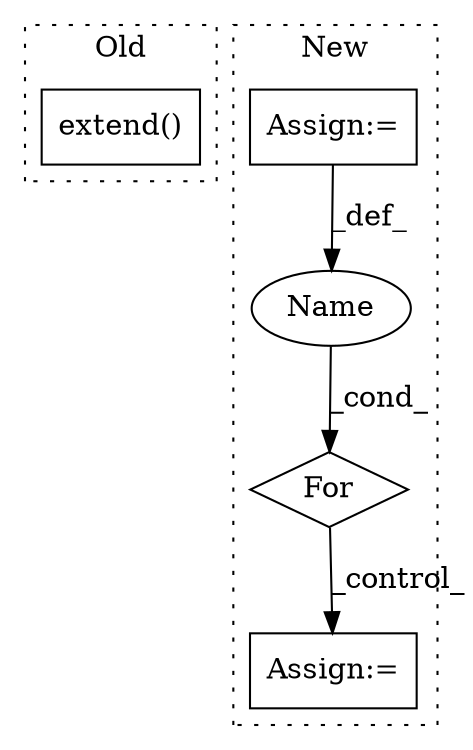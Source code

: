 digraph G {
subgraph cluster0 {
1 [label="extend()" a="75" s="3075,3109" l="33,1" shape="box"];
label = "Old";
style="dotted";
}
subgraph cluster1 {
2 [label="For" a="107" s="4072,4105" l="4,26" shape="diamond"];
3 [label="Assign:=" a="68" s="4132" l="3" shape="box"];
4 [label="Name" a="87" s="4076" l="12" shape="ellipse"];
5 [label="Assign:=" a="68" s="3489" l="3" shape="box"];
label = "New";
style="dotted";
}
2 -> 3 [label="_control_"];
4 -> 2 [label="_cond_"];
5 -> 4 [label="_def_"];
}